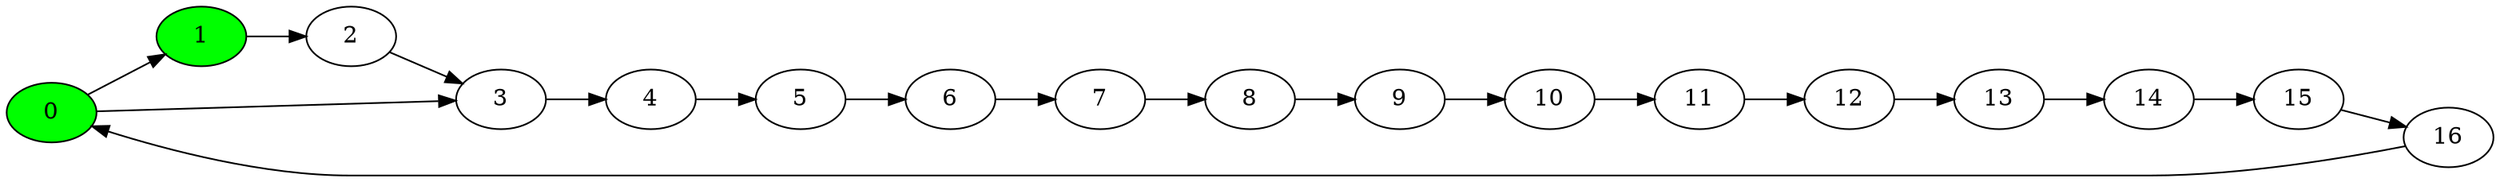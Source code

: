 digraph{
rankdir=LR
0 [fillcolor = green; style=filled]
1 [fillcolor = green; style=filled]
2
3
4
5
6
7
8
9
10
11
12
13
14
15
16
0->1
1->2
2->3
3->4
4->5
5->6
6->7
7->8
8->9
9->10
10->11
11->12
12->13
13->14
14->15
15->16
16->0
0->3
}
